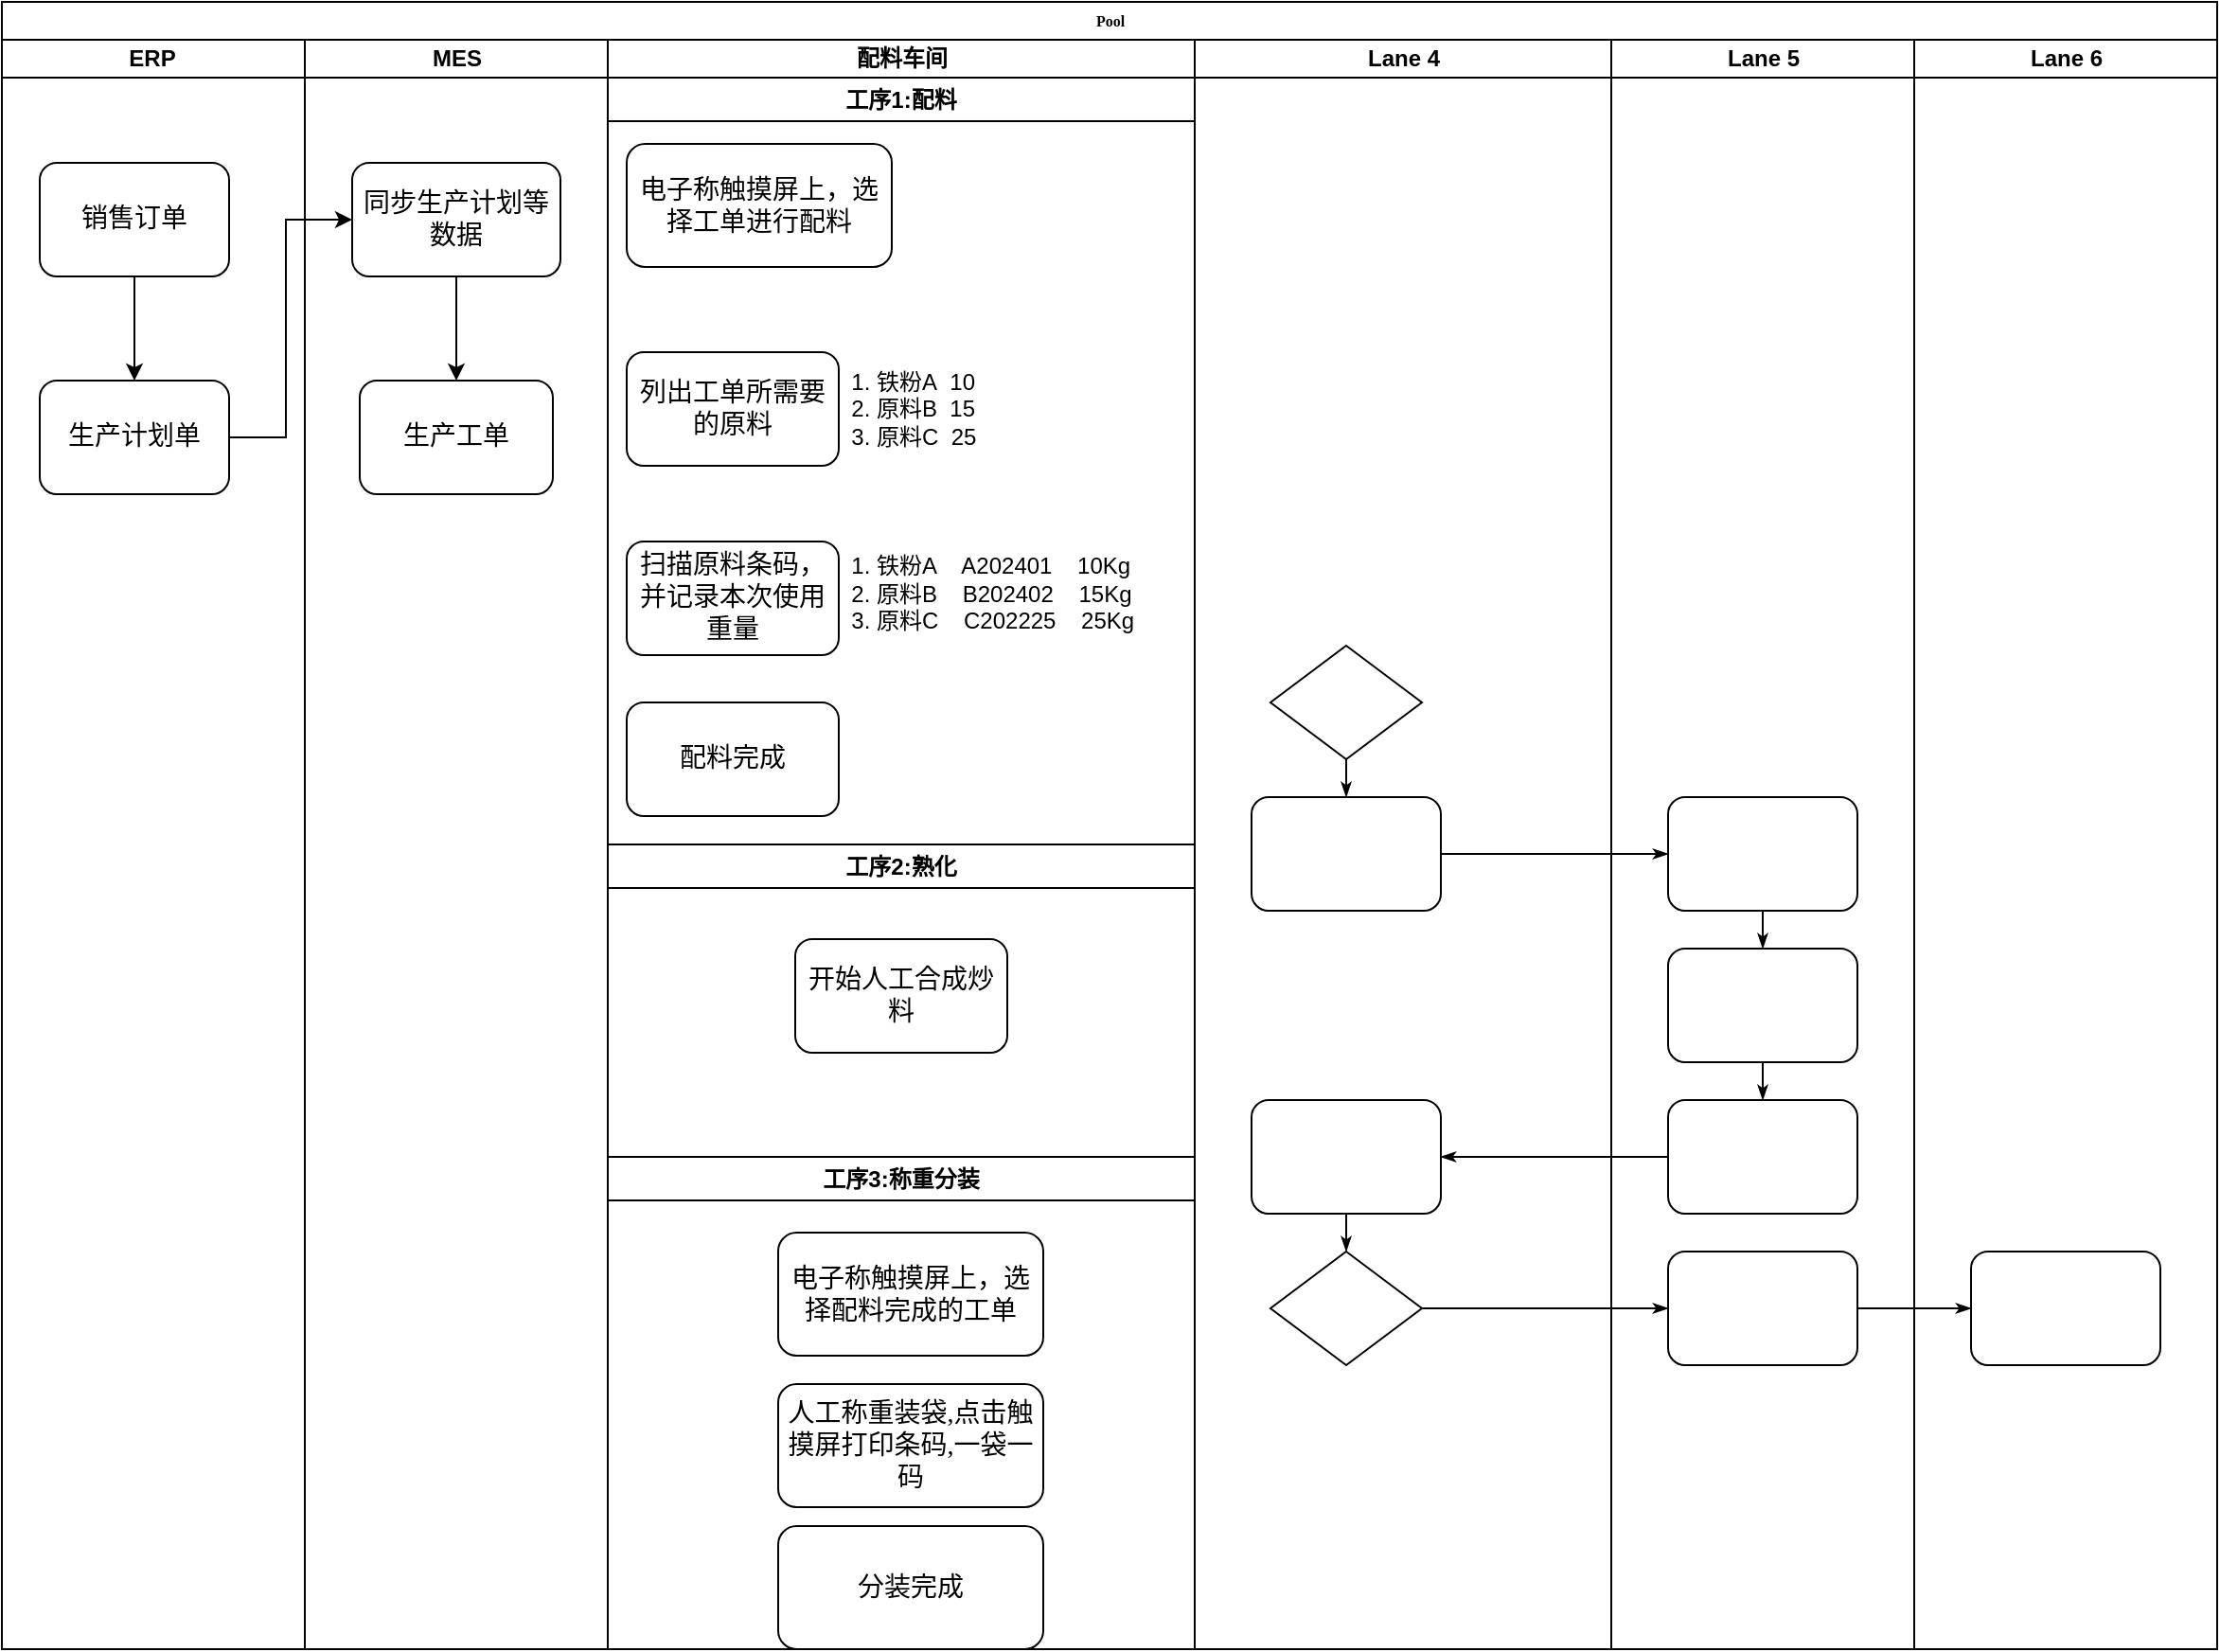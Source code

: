 <mxfile version="24.0.0" type="github">
  <diagram name="Page-1" id="74e2e168-ea6b-b213-b513-2b3c1d86103e">
    <mxGraphModel dx="875" dy="451" grid="1" gridSize="10" guides="1" tooltips="1" connect="1" arrows="1" fold="1" page="1" pageScale="1" pageWidth="1100" pageHeight="850" background="none" math="0" shadow="0">
      <root>
        <mxCell id="0" />
        <mxCell id="1" parent="0" />
        <mxCell id="77e6c97f196da883-1" value="Pool" style="swimlane;html=1;childLayout=stackLayout;startSize=20;rounded=0;shadow=0;labelBackgroundColor=none;strokeWidth=1;fontFamily=Verdana;fontSize=8;align=center;" parent="1" vertex="1">
          <mxGeometry x="70" y="40" width="1170" height="870" as="geometry" />
        </mxCell>
        <mxCell id="77e6c97f196da883-2" value="ERP&lt;span style=&quot;white-space: pre;&quot;&gt;&#x9;&lt;/span&gt;" style="swimlane;html=1;startSize=20;" parent="77e6c97f196da883-1" vertex="1">
          <mxGeometry y="20" width="160" height="850" as="geometry" />
        </mxCell>
        <mxCell id="77e6c97f196da883-8" value="&lt;font style=&quot;font-size: 14px;&quot;&gt;销售订单&lt;/font&gt;" style="rounded=1;whiteSpace=wrap;html=1;shadow=0;labelBackgroundColor=none;strokeWidth=1;fontFamily=Verdana;fontSize=8;align=center;" parent="77e6c97f196da883-2" vertex="1">
          <mxGeometry x="20" y="65" width="100" height="60" as="geometry" />
        </mxCell>
        <mxCell id="77e6c97f196da883-9" value="&lt;font style=&quot;font-size: 14px;&quot;&gt;生产计划单&lt;/font&gt;" style="rounded=1;whiteSpace=wrap;html=1;shadow=0;labelBackgroundColor=none;strokeWidth=1;fontFamily=Verdana;fontSize=8;align=center;" parent="77e6c97f196da883-2" vertex="1">
          <mxGeometry x="20" y="180" width="100" height="60" as="geometry" />
        </mxCell>
        <mxCell id="7kdRkKb2sxxw5B-0vBMB-1" value="" style="endArrow=classic;html=1;rounded=0;exitX=0.5;exitY=1;exitDx=0;exitDy=0;" edge="1" parent="77e6c97f196da883-2" source="77e6c97f196da883-8" target="77e6c97f196da883-9">
          <mxGeometry width="50" height="50" relative="1" as="geometry">
            <mxPoint x="220" y="130" as="sourcePoint" />
            <mxPoint x="270" y="80" as="targetPoint" />
          </mxGeometry>
        </mxCell>
        <mxCell id="77e6c97f196da883-39" style="edgeStyle=orthogonalEdgeStyle;rounded=1;html=1;labelBackgroundColor=none;startArrow=none;startFill=0;startSize=5;endArrow=classicThin;endFill=1;endSize=5;jettySize=auto;orthogonalLoop=1;strokeWidth=1;fontFamily=Verdana;fontSize=8" parent="77e6c97f196da883-1" source="77e6c97f196da883-20" target="77e6c97f196da883-23" edge="1">
          <mxGeometry relative="1" as="geometry" />
        </mxCell>
        <mxCell id="77e6c97f196da883-40" style="edgeStyle=orthogonalEdgeStyle;rounded=1;html=1;labelBackgroundColor=none;startArrow=none;startFill=0;startSize=5;endArrow=classicThin;endFill=1;endSize=5;jettySize=auto;orthogonalLoop=1;strokeWidth=1;fontFamily=Verdana;fontSize=8" parent="77e6c97f196da883-1" source="77e6c97f196da883-23" target="77e6c97f196da883-24" edge="1">
          <mxGeometry relative="1" as="geometry" />
        </mxCell>
        <mxCell id="107ba76e4e335f99-1" style="edgeStyle=orthogonalEdgeStyle;rounded=1;html=1;labelBackgroundColor=none;startArrow=none;startFill=0;startSize=5;endArrow=classicThin;endFill=1;endSize=5;jettySize=auto;orthogonalLoop=1;strokeWidth=1;fontFamily=Verdana;fontSize=8" parent="77e6c97f196da883-1" source="77e6c97f196da883-17" target="77e6c97f196da883-18" edge="1">
          <mxGeometry relative="1" as="geometry" />
        </mxCell>
        <mxCell id="107ba76e4e335f99-3" style="edgeStyle=orthogonalEdgeStyle;rounded=1;html=1;labelBackgroundColor=none;startArrow=none;startFill=0;startSize=5;endArrow=classicThin;endFill=1;endSize=5;jettySize=auto;orthogonalLoop=1;strokeColor=#000000;strokeWidth=1;fontFamily=Verdana;fontSize=8;fontColor=#000000;" parent="77e6c97f196da883-1" source="77e6c97f196da883-22" target="77e6c97f196da883-19" edge="1">
          <mxGeometry relative="1" as="geometry" />
        </mxCell>
        <mxCell id="77e6c97f196da883-3" value="MES" style="swimlane;html=1;startSize=20;" parent="77e6c97f196da883-1" vertex="1">
          <mxGeometry x="160" y="20" width="160" height="850" as="geometry" />
        </mxCell>
        <mxCell id="7kdRkKb2sxxw5B-0vBMB-2" value="&lt;font style=&quot;font-size: 14px;&quot;&gt;同步生产计划等数据&lt;/font&gt;" style="rounded=1;whiteSpace=wrap;html=1;shadow=0;labelBackgroundColor=none;strokeWidth=1;fontFamily=Verdana;fontSize=8;align=center;" vertex="1" parent="77e6c97f196da883-3">
          <mxGeometry x="25" y="65" width="110" height="60" as="geometry" />
        </mxCell>
        <mxCell id="77e6c97f196da883-12" value="&lt;font style=&quot;font-size: 14px;&quot;&gt;生产工单&lt;/font&gt;" style="rounded=1;whiteSpace=wrap;html=1;shadow=0;labelBackgroundColor=none;strokeWidth=1;fontFamily=Verdana;fontSize=8;align=center;" parent="77e6c97f196da883-3" vertex="1">
          <mxGeometry x="29" y="180" width="102" height="60" as="geometry" />
        </mxCell>
        <mxCell id="7kdRkKb2sxxw5B-0vBMB-4" value="" style="endArrow=classic;html=1;rounded=0;exitX=0.5;exitY=1;exitDx=0;exitDy=0;entryX=0.5;entryY=0;entryDx=0;entryDy=0;" edge="1" parent="77e6c97f196da883-3" source="7kdRkKb2sxxw5B-0vBMB-2" target="77e6c97f196da883-12">
          <mxGeometry width="50" height="50" relative="1" as="geometry">
            <mxPoint x="180" y="140" as="sourcePoint" />
            <mxPoint x="230" y="90" as="targetPoint" />
          </mxGeometry>
        </mxCell>
        <mxCell id="77e6c97f196da883-4" value="配料车间" style="swimlane;html=1;startSize=20;" parent="77e6c97f196da883-1" vertex="1">
          <mxGeometry x="320" y="20" width="310" height="850" as="geometry" />
        </mxCell>
        <mxCell id="77e6c97f196da883-15" value="&lt;font style=&quot;font-size: 14px;&quot;&gt;电子称触摸屏上，选择工单进行配料&lt;/font&gt;" style="rounded=1;whiteSpace=wrap;html=1;shadow=0;labelBackgroundColor=none;strokeWidth=1;fontFamily=Verdana;fontSize=8;align=center;" parent="77e6c97f196da883-4" vertex="1">
          <mxGeometry x="10" y="55" width="140" height="65" as="geometry" />
        </mxCell>
        <mxCell id="7kdRkKb2sxxw5B-0vBMB-5" value="&lt;span style=&quot;font-size: 14px;&quot;&gt;列出工单所需要的原料&lt;/span&gt;" style="rounded=1;whiteSpace=wrap;html=1;shadow=0;labelBackgroundColor=none;strokeWidth=1;fontFamily=Verdana;fontSize=8;align=center;" vertex="1" parent="77e6c97f196da883-4">
          <mxGeometry x="10" y="165" width="112" height="60" as="geometry" />
        </mxCell>
        <mxCell id="7kdRkKb2sxxw5B-0vBMB-6" value="&lt;ol&gt;&lt;li&gt;铁粉A&amp;nbsp; 10&lt;/li&gt;&lt;li&gt;原料B&amp;nbsp; 15&lt;/li&gt;&lt;li&gt;原料C&amp;nbsp; 25&lt;/li&gt;&lt;/ol&gt;" style="text;strokeColor=none;fillColor=none;html=1;whiteSpace=wrap;verticalAlign=middle;overflow=hidden;" vertex="1" parent="77e6c97f196da883-4">
          <mxGeometry x="100" y="155" width="100" height="80" as="geometry" />
        </mxCell>
        <mxCell id="7kdRkKb2sxxw5B-0vBMB-7" value="&lt;span style=&quot;font-size: 14px;&quot;&gt;扫描原料条码，并记录本次使用重量&lt;/span&gt;" style="rounded=1;whiteSpace=wrap;html=1;shadow=0;labelBackgroundColor=none;strokeWidth=1;fontFamily=Verdana;fontSize=8;align=center;" vertex="1" parent="77e6c97f196da883-4">
          <mxGeometry x="10" y="265" width="112" height="60" as="geometry" />
        </mxCell>
        <mxCell id="7kdRkKb2sxxw5B-0vBMB-8" value="&lt;div&gt;&lt;br&gt;&lt;/div&gt;&lt;ol&gt;&lt;li&gt;铁粉A&amp;nbsp; &amp;nbsp; A202401&amp;nbsp; &amp;nbsp; 10Kg&lt;/li&gt;&lt;li&gt;原料B&amp;nbsp; &amp;nbsp; B202402&amp;nbsp; &amp;nbsp; 15Kg&lt;/li&gt;&lt;li&gt;原料C&amp;nbsp; &amp;nbsp; C202225&amp;nbsp; &amp;nbsp; 25Kg&lt;/li&gt;&lt;/ol&gt;" style="text;strokeColor=none;fillColor=none;html=1;whiteSpace=wrap;verticalAlign=middle;overflow=hidden;" vertex="1" parent="77e6c97f196da883-4">
          <mxGeometry x="100" y="235" width="190" height="100" as="geometry" />
        </mxCell>
        <mxCell id="7kdRkKb2sxxw5B-0vBMB-11" value="工序1:配料" style="swimlane;whiteSpace=wrap;html=1;startSize=23;" vertex="1" parent="77e6c97f196da883-4">
          <mxGeometry y="20" width="310" height="410" as="geometry" />
        </mxCell>
        <mxCell id="7kdRkKb2sxxw5B-0vBMB-19" value="&lt;span style=&quot;font-size: 14px;&quot;&gt;配料完成&lt;/span&gt;" style="rounded=1;whiteSpace=wrap;html=1;shadow=0;labelBackgroundColor=none;strokeWidth=1;fontFamily=Verdana;fontSize=8;align=center;" vertex="1" parent="7kdRkKb2sxxw5B-0vBMB-11">
          <mxGeometry x="10" y="330" width="112" height="60" as="geometry" />
        </mxCell>
        <mxCell id="7kdRkKb2sxxw5B-0vBMB-12" value="工序2:熟化" style="swimlane;whiteSpace=wrap;html=1;startSize=23;" vertex="1" parent="77e6c97f196da883-4">
          <mxGeometry y="425" width="310" height="165" as="geometry" />
        </mxCell>
        <mxCell id="7kdRkKb2sxxw5B-0vBMB-9" value="&lt;span style=&quot;font-size: 14px;&quot;&gt;开始人工合成炒料&lt;/span&gt;" style="rounded=1;whiteSpace=wrap;html=1;shadow=0;labelBackgroundColor=none;strokeWidth=1;fontFamily=Verdana;fontSize=8;align=center;" vertex="1" parent="7kdRkKb2sxxw5B-0vBMB-12">
          <mxGeometry x="99" y="50" width="112" height="60" as="geometry" />
        </mxCell>
        <mxCell id="7kdRkKb2sxxw5B-0vBMB-13" value="工序3:称重分装" style="swimlane;whiteSpace=wrap;html=1;" vertex="1" parent="77e6c97f196da883-4">
          <mxGeometry y="590" width="310" height="260" as="geometry" />
        </mxCell>
        <mxCell id="7kdRkKb2sxxw5B-0vBMB-14" value="&lt;font style=&quot;font-size: 14px;&quot;&gt;电子称触摸屏上，选择配料完成的工单&lt;/font&gt;" style="rounded=1;whiteSpace=wrap;html=1;shadow=0;labelBackgroundColor=none;strokeWidth=1;fontFamily=Verdana;fontSize=8;align=center;" vertex="1" parent="7kdRkKb2sxxw5B-0vBMB-13">
          <mxGeometry x="90" y="40" width="140" height="65" as="geometry" />
        </mxCell>
        <mxCell id="7kdRkKb2sxxw5B-0vBMB-17" value="&lt;font style=&quot;font-size: 14px;&quot;&gt;人工称重装袋,点击触摸屏打印条码,一袋一码&lt;/font&gt;" style="rounded=1;whiteSpace=wrap;html=1;shadow=0;labelBackgroundColor=none;strokeWidth=1;fontFamily=Verdana;fontSize=8;align=center;" vertex="1" parent="7kdRkKb2sxxw5B-0vBMB-13">
          <mxGeometry x="90" y="120" width="140" height="65" as="geometry" />
        </mxCell>
        <mxCell id="7kdRkKb2sxxw5B-0vBMB-18" value="&lt;font style=&quot;font-size: 14px;&quot;&gt;分装完成&lt;/font&gt;" style="rounded=1;whiteSpace=wrap;html=1;shadow=0;labelBackgroundColor=none;strokeWidth=1;fontFamily=Verdana;fontSize=8;align=center;" vertex="1" parent="7kdRkKb2sxxw5B-0vBMB-13">
          <mxGeometry x="90" y="195" width="140" height="65" as="geometry" />
        </mxCell>
        <mxCell id="77e6c97f196da883-5" value="Lane 4" style="swimlane;html=1;startSize=20;" parent="77e6c97f196da883-1" vertex="1">
          <mxGeometry x="630" y="20" width="220" height="850" as="geometry" />
        </mxCell>
        <mxCell id="77e6c97f196da883-16" value="" style="rhombus;whiteSpace=wrap;html=1;rounded=0;shadow=0;labelBackgroundColor=none;strokeWidth=1;fontFamily=Verdana;fontSize=8;align=center;" parent="77e6c97f196da883-5" vertex="1">
          <mxGeometry x="40" y="320" width="80" height="60" as="geometry" />
        </mxCell>
        <mxCell id="77e6c97f196da883-17" value="" style="rounded=1;whiteSpace=wrap;html=1;shadow=0;labelBackgroundColor=none;strokeWidth=1;fontFamily=Verdana;fontSize=8;align=center;" parent="77e6c97f196da883-5" vertex="1">
          <mxGeometry x="30" y="400" width="100" height="60" as="geometry" />
        </mxCell>
        <mxCell id="77e6c97f196da883-19" value="" style="rounded=1;whiteSpace=wrap;html=1;shadow=0;labelBackgroundColor=none;strokeWidth=1;fontFamily=Verdana;fontSize=8;align=center;" parent="77e6c97f196da883-5" vertex="1">
          <mxGeometry x="30" y="560" width="100" height="60" as="geometry" />
        </mxCell>
        <mxCell id="77e6c97f196da883-20" value="" style="rhombus;whiteSpace=wrap;html=1;rounded=0;shadow=0;labelBackgroundColor=none;strokeWidth=1;fontFamily=Verdana;fontSize=8;align=center;" parent="77e6c97f196da883-5" vertex="1">
          <mxGeometry x="40" y="640" width="80" height="60" as="geometry" />
        </mxCell>
        <mxCell id="77e6c97f196da883-35" style="edgeStyle=orthogonalEdgeStyle;rounded=1;html=1;labelBackgroundColor=none;startArrow=none;startFill=0;startSize=5;endArrow=classicThin;endFill=1;endSize=5;jettySize=auto;orthogonalLoop=1;strokeWidth=1;fontFamily=Verdana;fontSize=8" parent="77e6c97f196da883-5" source="77e6c97f196da883-16" target="77e6c97f196da883-17" edge="1">
          <mxGeometry relative="1" as="geometry" />
        </mxCell>
        <mxCell id="77e6c97f196da883-36" style="edgeStyle=orthogonalEdgeStyle;rounded=1;html=1;labelBackgroundColor=none;startArrow=none;startFill=0;startSize=5;endArrow=classicThin;endFill=1;endSize=5;jettySize=auto;orthogonalLoop=1;strokeWidth=1;fontFamily=Verdana;fontSize=8" parent="77e6c97f196da883-5" source="77e6c97f196da883-19" target="77e6c97f196da883-20" edge="1">
          <mxGeometry relative="1" as="geometry" />
        </mxCell>
        <mxCell id="77e6c97f196da883-6" value="Lane 5" style="swimlane;html=1;startSize=20;" parent="77e6c97f196da883-1" vertex="1">
          <mxGeometry x="850" y="20" width="160" height="850" as="geometry" />
        </mxCell>
        <mxCell id="77e6c97f196da883-18" value="" style="rounded=1;whiteSpace=wrap;html=1;shadow=0;labelBackgroundColor=none;strokeWidth=1;fontFamily=Verdana;fontSize=8;align=center;" parent="77e6c97f196da883-6" vertex="1">
          <mxGeometry x="30" y="400" width="100" height="60" as="geometry" />
        </mxCell>
        <mxCell id="77e6c97f196da883-21" value="" style="rounded=1;whiteSpace=wrap;html=1;shadow=0;labelBackgroundColor=none;strokeWidth=1;fontFamily=Verdana;fontSize=8;align=center;" parent="77e6c97f196da883-6" vertex="1">
          <mxGeometry x="30" y="480" width="100" height="60" as="geometry" />
        </mxCell>
        <mxCell id="77e6c97f196da883-22" value="" style="rounded=1;whiteSpace=wrap;html=1;shadow=0;labelBackgroundColor=none;strokeWidth=1;fontFamily=Verdana;fontSize=8;align=center;" parent="77e6c97f196da883-6" vertex="1">
          <mxGeometry x="30" y="560" width="100" height="60" as="geometry" />
        </mxCell>
        <mxCell id="77e6c97f196da883-23" value="" style="rounded=1;whiteSpace=wrap;html=1;shadow=0;labelBackgroundColor=none;strokeWidth=1;fontFamily=Verdana;fontSize=8;align=center;" parent="77e6c97f196da883-6" vertex="1">
          <mxGeometry x="30" y="640" width="100" height="60" as="geometry" />
        </mxCell>
        <mxCell id="77e6c97f196da883-37" style="edgeStyle=orthogonalEdgeStyle;rounded=1;html=1;labelBackgroundColor=none;startArrow=none;startFill=0;startSize=5;endArrow=classicThin;endFill=1;endSize=5;jettySize=auto;orthogonalLoop=1;strokeWidth=1;fontFamily=Verdana;fontSize=8" parent="77e6c97f196da883-6" source="77e6c97f196da883-18" target="77e6c97f196da883-21" edge="1">
          <mxGeometry relative="1" as="geometry" />
        </mxCell>
        <mxCell id="77e6c97f196da883-38" style="edgeStyle=orthogonalEdgeStyle;rounded=1;html=1;labelBackgroundColor=none;startArrow=none;startFill=0;startSize=5;endArrow=classicThin;endFill=1;endSize=5;jettySize=auto;orthogonalLoop=1;strokeWidth=1;fontFamily=Verdana;fontSize=8" parent="77e6c97f196da883-6" source="77e6c97f196da883-21" target="77e6c97f196da883-22" edge="1">
          <mxGeometry relative="1" as="geometry" />
        </mxCell>
        <mxCell id="77e6c97f196da883-7" value="Lane 6" style="swimlane;html=1;startSize=20;" parent="77e6c97f196da883-1" vertex="1">
          <mxGeometry x="1010" y="20" width="160" height="850" as="geometry" />
        </mxCell>
        <mxCell id="77e6c97f196da883-24" value="" style="rounded=1;whiteSpace=wrap;html=1;shadow=0;labelBackgroundColor=none;strokeWidth=1;fontFamily=Verdana;fontSize=8;align=center;" parent="77e6c97f196da883-7" vertex="1">
          <mxGeometry x="30" y="640" width="100" height="60" as="geometry" />
        </mxCell>
        <mxCell id="7kdRkKb2sxxw5B-0vBMB-3" value="" style="endArrow=classic;html=1;rounded=0;exitX=1;exitY=0.5;exitDx=0;exitDy=0;entryX=0;entryY=0.5;entryDx=0;entryDy=0;" edge="1" parent="77e6c97f196da883-1" source="77e6c97f196da883-9" target="7kdRkKb2sxxw5B-0vBMB-2">
          <mxGeometry width="50" height="50" relative="1" as="geometry">
            <mxPoint x="210" y="360" as="sourcePoint" />
            <mxPoint x="260" y="310" as="targetPoint" />
            <Array as="points">
              <mxPoint x="150" y="230" />
              <mxPoint x="150" y="115" />
            </Array>
          </mxGeometry>
        </mxCell>
      </root>
    </mxGraphModel>
  </diagram>
</mxfile>
